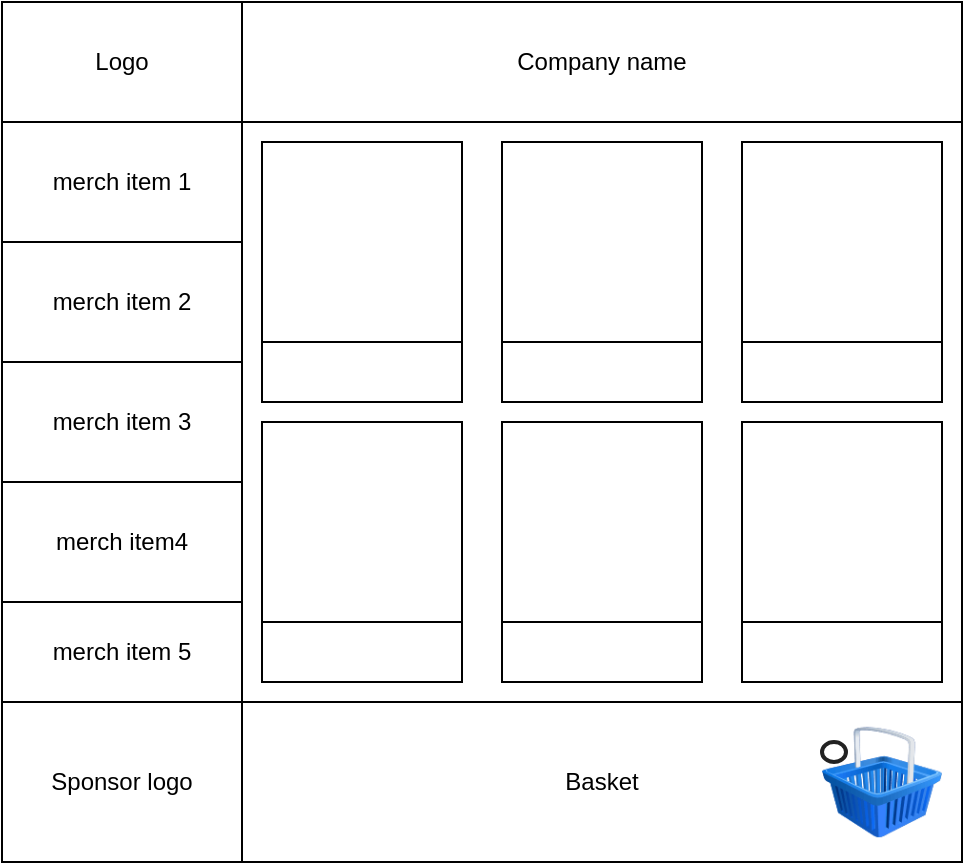 <mxfile version="15.8.7" type="device" pages="2"><diagram id="ao-Dd7350JH2Q4BjbZe8" name="Page-1"><mxGraphModel dx="868" dy="553" grid="1" gridSize="10" guides="1" tooltips="1" connect="1" arrows="1" fold="1" page="1" pageScale="1" pageWidth="827" pageHeight="1169" math="0" shadow="0"><root><mxCell id="0"/><mxCell id="1" parent="0"/><mxCell id="L-0FblPVhraMmKC99I0X-2" value="" style="rounded=0;whiteSpace=wrap;html=1;verticalAlign=middle;align=left;" vertex="1" parent="1"><mxGeometry x="120" y="60" width="480" height="430" as="geometry"/></mxCell><mxCell id="L-0FblPVhraMmKC99I0X-3" value="Logo" style="rounded=0;whiteSpace=wrap;html=1;" vertex="1" parent="1"><mxGeometry x="120" y="60" width="120" height="60" as="geometry"/></mxCell><mxCell id="L-0FblPVhraMmKC99I0X-4" value="Company name" style="rounded=0;whiteSpace=wrap;html=1;" vertex="1" parent="1"><mxGeometry x="240" y="60" width="360" height="60" as="geometry"/></mxCell><mxCell id="L-0FblPVhraMmKC99I0X-5" value="" style="rounded=0;whiteSpace=wrap;html=1;" vertex="1" parent="1"><mxGeometry x="120" y="120" width="120" height="340" as="geometry"/></mxCell><mxCell id="L-0FblPVhraMmKC99I0X-7" value="merch item 1" style="rounded=0;whiteSpace=wrap;html=1;" vertex="1" parent="1"><mxGeometry x="120" y="120" width="120" height="60" as="geometry"/></mxCell><mxCell id="L-0FblPVhraMmKC99I0X-15" value="Sponsor logo" style="rounded=0;whiteSpace=wrap;html=1;" vertex="1" parent="1"><mxGeometry x="120" y="410" width="120" height="80" as="geometry"/></mxCell><mxCell id="L-0FblPVhraMmKC99I0X-16" value="" style="rounded=0;whiteSpace=wrap;html=1;" vertex="1" parent="1"><mxGeometry x="250" y="130" width="100" height="130" as="geometry"/></mxCell><mxCell id="L-0FblPVhraMmKC99I0X-19" value="" style="rounded=0;whiteSpace=wrap;html=1;" vertex="1" parent="1"><mxGeometry x="370" y="130" width="100" height="130" as="geometry"/></mxCell><mxCell id="L-0FblPVhraMmKC99I0X-20" value="" style="rounded=0;whiteSpace=wrap;html=1;" vertex="1" parent="1"><mxGeometry x="490" y="130" width="100" height="130" as="geometry"/></mxCell><mxCell id="L-0FblPVhraMmKC99I0X-21" value="" style="rounded=0;whiteSpace=wrap;html=1;" vertex="1" parent="1"><mxGeometry x="250" y="270" width="100" height="130" as="geometry"/></mxCell><mxCell id="L-0FblPVhraMmKC99I0X-22" value="" style="rounded=0;whiteSpace=wrap;html=1;" vertex="1" parent="1"><mxGeometry x="370" y="270" width="100" height="130" as="geometry"/></mxCell><mxCell id="L-0FblPVhraMmKC99I0X-23" value="" style="rounded=0;whiteSpace=wrap;html=1;" vertex="1" parent="1"><mxGeometry x="490" y="270" width="100" height="130" as="geometry"/></mxCell><mxCell id="L-0FblPVhraMmKC99I0X-25" value="Basket" style="rounded=0;whiteSpace=wrap;html=1;" vertex="1" parent="1"><mxGeometry x="240" y="410" width="360" height="80" as="geometry"/></mxCell><mxCell id="L-0FblPVhraMmKC99I0X-26" value="" style="rounded=0;whiteSpace=wrap;html=1;" vertex="1" parent="1"><mxGeometry x="250" y="230" width="100" height="30" as="geometry"/></mxCell><mxCell id="L-0FblPVhraMmKC99I0X-27" value="" style="rounded=0;whiteSpace=wrap;html=1;" vertex="1" parent="1"><mxGeometry x="250" y="370" width="100" height="30" as="geometry"/></mxCell><mxCell id="L-0FblPVhraMmKC99I0X-28" value="" style="rounded=0;whiteSpace=wrap;html=1;" vertex="1" parent="1"><mxGeometry x="370" y="230" width="100" height="30" as="geometry"/></mxCell><mxCell id="L-0FblPVhraMmKC99I0X-29" value="" style="rounded=0;whiteSpace=wrap;html=1;" vertex="1" parent="1"><mxGeometry x="370" y="370" width="100" height="30" as="geometry"/></mxCell><mxCell id="L-0FblPVhraMmKC99I0X-30" value="" style="rounded=0;whiteSpace=wrap;html=1;" vertex="1" parent="1"><mxGeometry x="490" y="230" width="100" height="30" as="geometry"/></mxCell><mxCell id="L-0FblPVhraMmKC99I0X-31" value="" style="rounded=0;whiteSpace=wrap;html=1;" vertex="1" parent="1"><mxGeometry x="490" y="370" width="100" height="30" as="geometry"/></mxCell><mxCell id="L-0FblPVhraMmKC99I0X-32" value="" style="image;html=1;image=img/lib/clip_art/finance/Shopping_Cart_128x128.png" vertex="1" parent="1"><mxGeometry x="530" y="420" width="60" height="60" as="geometry"/></mxCell><mxCell id="L-0FblPVhraMmKC99I0X-33" value="" style="html=1;verticalLabelPosition=bottom;labelBackgroundColor=#ffffff;verticalAlign=top;shadow=0;dashed=0;strokeWidth=2;shape=mxgraph.ios7.misc.circle;strokeColor=#222222;fillColor=none;" vertex="1" parent="1"><mxGeometry x="530" y="430" width="12" height="10" as="geometry"/></mxCell><mxCell id="L-0FblPVhraMmKC99I0X-35" value="merch item 2" style="rounded=0;whiteSpace=wrap;html=1;" vertex="1" parent="1"><mxGeometry x="120" y="180" width="120" height="60" as="geometry"/></mxCell><mxCell id="L-0FblPVhraMmKC99I0X-37" value="merch item4" style="rounded=0;whiteSpace=wrap;html=1;" vertex="1" parent="1"><mxGeometry x="120" y="300" width="120" height="60" as="geometry"/></mxCell><mxCell id="L-0FblPVhraMmKC99I0X-39" value="merch item 5" style="rounded=0;whiteSpace=wrap;html=1;" vertex="1" parent="1"><mxGeometry x="120" y="360" width="120" height="50" as="geometry"/></mxCell><mxCell id="L-0FblPVhraMmKC99I0X-41" value="merch item 3" style="rounded=0;whiteSpace=wrap;html=1;" vertex="1" parent="1"><mxGeometry x="120" y="240" width="120" height="60" as="geometry"/></mxCell></root></mxGraphModel></diagram><diagram id="3y8ecp77Dnz3d2jqLB07" name="Page-2"><mxGraphModel dx="868" dy="553" grid="1" gridSize="10" guides="1" tooltips="1" connect="1" arrows="1" fold="1" page="1" pageScale="1" pageWidth="827" pageHeight="1169" math="0" shadow="0"><root><mxCell id="TrPwwt4wWEHYGGjmjlIr-0"/><mxCell id="TrPwwt4wWEHYGGjmjlIr-1" parent="TrPwwt4wWEHYGGjmjlIr-0"/><mxCell id="X2TJ1aTBfA1r3ZrmR8Rq-0" value="" style="rounded=0;whiteSpace=wrap;html=1;verticalAlign=middle;align=left;" vertex="1" parent="TrPwwt4wWEHYGGjmjlIr-1"><mxGeometry x="120" y="60" width="480" height="430" as="geometry"/></mxCell><mxCell id="X2TJ1aTBfA1r3ZrmR8Rq-1" value="Logo" style="rounded=0;whiteSpace=wrap;html=1;" vertex="1" parent="TrPwwt4wWEHYGGjmjlIr-1"><mxGeometry x="120" y="60" width="120" height="60" as="geometry"/></mxCell><mxCell id="X2TJ1aTBfA1r3ZrmR8Rq-2" value="Company name" style="rounded=0;whiteSpace=wrap;html=1;" vertex="1" parent="TrPwwt4wWEHYGGjmjlIr-1"><mxGeometry x="240" y="60" width="360" height="60" as="geometry"/></mxCell><mxCell id="X2TJ1aTBfA1r3ZrmR8Rq-3" value="" style="rounded=0;whiteSpace=wrap;html=1;" vertex="1" parent="TrPwwt4wWEHYGGjmjlIr-1"><mxGeometry x="120" y="120" width="120" height="340" as="geometry"/></mxCell><mxCell id="X2TJ1aTBfA1r3ZrmR8Rq-4" value="hot food" style="rounded=0;whiteSpace=wrap;html=1;" vertex="1" parent="TrPwwt4wWEHYGGjmjlIr-1"><mxGeometry x="120" y="120" width="120" height="60" as="geometry"/></mxCell><mxCell id="X2TJ1aTBfA1r3ZrmR8Rq-5" value="Sponsor logo" style="rounded=0;whiteSpace=wrap;html=1;" vertex="1" parent="TrPwwt4wWEHYGGjmjlIr-1"><mxGeometry x="120" y="410" width="120" height="80" as="geometry"/></mxCell><mxCell id="X2TJ1aTBfA1r3ZrmR8Rq-6" value="" style="rounded=0;whiteSpace=wrap;html=1;" vertex="1" parent="TrPwwt4wWEHYGGjmjlIr-1"><mxGeometry x="250" y="130" width="100" height="130" as="geometry"/></mxCell><mxCell id="X2TJ1aTBfA1r3ZrmR8Rq-7" value="" style="rounded=0;whiteSpace=wrap;html=1;" vertex="1" parent="TrPwwt4wWEHYGGjmjlIr-1"><mxGeometry x="370" y="130" width="100" height="130" as="geometry"/></mxCell><mxCell id="X2TJ1aTBfA1r3ZrmR8Rq-8" value="" style="rounded=0;whiteSpace=wrap;html=1;" vertex="1" parent="TrPwwt4wWEHYGGjmjlIr-1"><mxGeometry x="490" y="130" width="100" height="130" as="geometry"/></mxCell><mxCell id="X2TJ1aTBfA1r3ZrmR8Rq-9" value="" style="rounded=0;whiteSpace=wrap;html=1;" vertex="1" parent="TrPwwt4wWEHYGGjmjlIr-1"><mxGeometry x="250" y="270" width="100" height="130" as="geometry"/></mxCell><mxCell id="X2TJ1aTBfA1r3ZrmR8Rq-10" value="" style="rounded=0;whiteSpace=wrap;html=1;" vertex="1" parent="TrPwwt4wWEHYGGjmjlIr-1"><mxGeometry x="370" y="270" width="100" height="130" as="geometry"/></mxCell><mxCell id="X2TJ1aTBfA1r3ZrmR8Rq-11" value="" style="rounded=0;whiteSpace=wrap;html=1;" vertex="1" parent="TrPwwt4wWEHYGGjmjlIr-1"><mxGeometry x="490" y="270" width="100" height="130" as="geometry"/></mxCell><mxCell id="X2TJ1aTBfA1r3ZrmR8Rq-12" value="Basket" style="rounded=0;whiteSpace=wrap;html=1;" vertex="1" parent="TrPwwt4wWEHYGGjmjlIr-1"><mxGeometry x="240" y="410" width="360" height="80" as="geometry"/></mxCell><mxCell id="X2TJ1aTBfA1r3ZrmR8Rq-13" value="" style="rounded=0;whiteSpace=wrap;html=1;" vertex="1" parent="TrPwwt4wWEHYGGjmjlIr-1"><mxGeometry x="250" y="230" width="100" height="30" as="geometry"/></mxCell><mxCell id="X2TJ1aTBfA1r3ZrmR8Rq-14" value="" style="rounded=0;whiteSpace=wrap;html=1;" vertex="1" parent="TrPwwt4wWEHYGGjmjlIr-1"><mxGeometry x="250" y="370" width="100" height="30" as="geometry"/></mxCell><mxCell id="X2TJ1aTBfA1r3ZrmR8Rq-15" value="" style="rounded=0;whiteSpace=wrap;html=1;" vertex="1" parent="TrPwwt4wWEHYGGjmjlIr-1"><mxGeometry x="370" y="230" width="100" height="30" as="geometry"/></mxCell><mxCell id="X2TJ1aTBfA1r3ZrmR8Rq-16" value="" style="rounded=0;whiteSpace=wrap;html=1;" vertex="1" parent="TrPwwt4wWEHYGGjmjlIr-1"><mxGeometry x="370" y="370" width="100" height="30" as="geometry"/></mxCell><mxCell id="X2TJ1aTBfA1r3ZrmR8Rq-17" value="" style="rounded=0;whiteSpace=wrap;html=1;" vertex="1" parent="TrPwwt4wWEHYGGjmjlIr-1"><mxGeometry x="490" y="230" width="100" height="30" as="geometry"/></mxCell><mxCell id="X2TJ1aTBfA1r3ZrmR8Rq-18" value="" style="rounded=0;whiteSpace=wrap;html=1;" vertex="1" parent="TrPwwt4wWEHYGGjmjlIr-1"><mxGeometry x="490" y="370" width="100" height="30" as="geometry"/></mxCell><mxCell id="X2TJ1aTBfA1r3ZrmR8Rq-19" value="" style="image;html=1;image=img/lib/clip_art/finance/Shopping_Cart_128x128.png" vertex="1" parent="TrPwwt4wWEHYGGjmjlIr-1"><mxGeometry x="530" y="420" width="60" height="60" as="geometry"/></mxCell><mxCell id="X2TJ1aTBfA1r3ZrmR8Rq-20" value="" style="html=1;verticalLabelPosition=bottom;labelBackgroundColor=#ffffff;verticalAlign=top;shadow=0;dashed=0;strokeWidth=2;shape=mxgraph.ios7.misc.circle;strokeColor=#222222;fillColor=none;" vertex="1" parent="TrPwwt4wWEHYGGjmjlIr-1"><mxGeometry x="530" y="430" width="12" height="10" as="geometry"/></mxCell><mxCell id="X2TJ1aTBfA1r3ZrmR8Rq-21" value="drinks" style="rounded=0;whiteSpace=wrap;html=1;" vertex="1" parent="TrPwwt4wWEHYGGjmjlIr-1"><mxGeometry x="120" y="180" width="120" height="60" as="geometry"/></mxCell><mxCell id="X2TJ1aTBfA1r3ZrmR8Rq-22" value="merch 1" style="rounded=0;whiteSpace=wrap;html=1;" vertex="1" parent="TrPwwt4wWEHYGGjmjlIr-1"><mxGeometry x="120" y="300" width="120" height="60" as="geometry"/></mxCell><mxCell id="X2TJ1aTBfA1r3ZrmR8Rq-23" value="merch 2" style="rounded=0;whiteSpace=wrap;html=1;" vertex="1" parent="TrPwwt4wWEHYGGjmjlIr-1"><mxGeometry x="120" y="360" width="120" height="50" as="geometry"/></mxCell><mxCell id="X2TJ1aTBfA1r3ZrmR8Rq-24" value="snacks" style="rounded=0;whiteSpace=wrap;html=1;" vertex="1" parent="TrPwwt4wWEHYGGjmjlIr-1"><mxGeometry x="120" y="240" width="120" height="60" as="geometry"/></mxCell></root></mxGraphModel></diagram></mxfile>